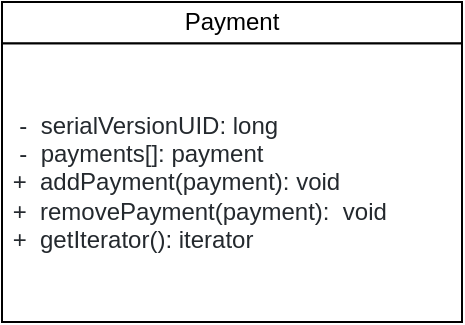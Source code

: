 <mxfile version="12.7.4" type="device"><diagram id="CLRaHryyYa0xOvTVhCor" name="Page-1"><mxGraphModel dx="706" dy="446" grid="1" gridSize="10" guides="1" tooltips="1" connect="1" arrows="1" fold="1" page="1" pageScale="1" pageWidth="850" pageHeight="1100" math="0" shadow="0"><root><mxCell id="0"/><mxCell id="1" parent="0"/><mxCell id="xvll8Nh_N9pdd9aSw5_w-8" value="-" style="group" parent="1" vertex="1" connectable="0"><mxGeometry x="140" y="70" width="230" height="160" as="geometry"/></mxCell><mxCell id="xvll8Nh_N9pdd9aSw5_w-6" value="Payment" style="text;html=1;align=center;verticalAlign=middle;whiteSpace=wrap;rounded=0;strokeColor=#000000;fillColor=#ffffff;" parent="xvll8Nh_N9pdd9aSw5_w-8" vertex="1"><mxGeometry width="230" height="20.74" as="geometry"/></mxCell><mxCell id="xvll8Nh_N9pdd9aSw5_w-7" value="&lt;span style=&quot;color: rgb(36 , 41 , 46) ; font-family: , &amp;#34;consolas&amp;#34; , &amp;#34;liberation mono&amp;#34; , &amp;#34;menlo&amp;#34; , monospace ; white-space: pre ; background-color: rgb(255 , 255 , 255)&quot;&gt;  -  &lt;/span&gt;&lt;span style=&quot;color: rgb(36 , 41 , 46) ; font-family: , &amp;#34;consolas&amp;#34; , &amp;#34;liberation mono&amp;#34; , &amp;#34;menlo&amp;#34; , monospace ; white-space: pre ; background-color: rgb(255 , 255 , 255)&quot;&gt;serialVersionUID: long&lt;br/&gt;&lt;/span&gt;&lt;span style=&quot;color: rgb(36 , 41 , 46) ; font-family: , &amp;#34;consolas&amp;#34; , &amp;#34;liberation mono&amp;#34; , &amp;#34;menlo&amp;#34; , monospace ; white-space: pre ; background-color: rgb(255 , 255 , 255)&quot;&gt;  -  payments[]: payment&lt;br/&gt; +  addPayment(payment): void&lt;br/&gt; +  removePayment(payment):  void&lt;br/&gt; +  getIterator(): iterator&lt;br&gt;&lt;/span&gt;" style="text;html=1;align=left;verticalAlign=middle;whiteSpace=wrap;rounded=0;strokeColor=#000000;fillColor=#ffffff;" parent="xvll8Nh_N9pdd9aSw5_w-8" vertex="1"><mxGeometry y="20.74" width="230" height="139.26" as="geometry"/></mxCell></root></mxGraphModel></diagram></mxfile>